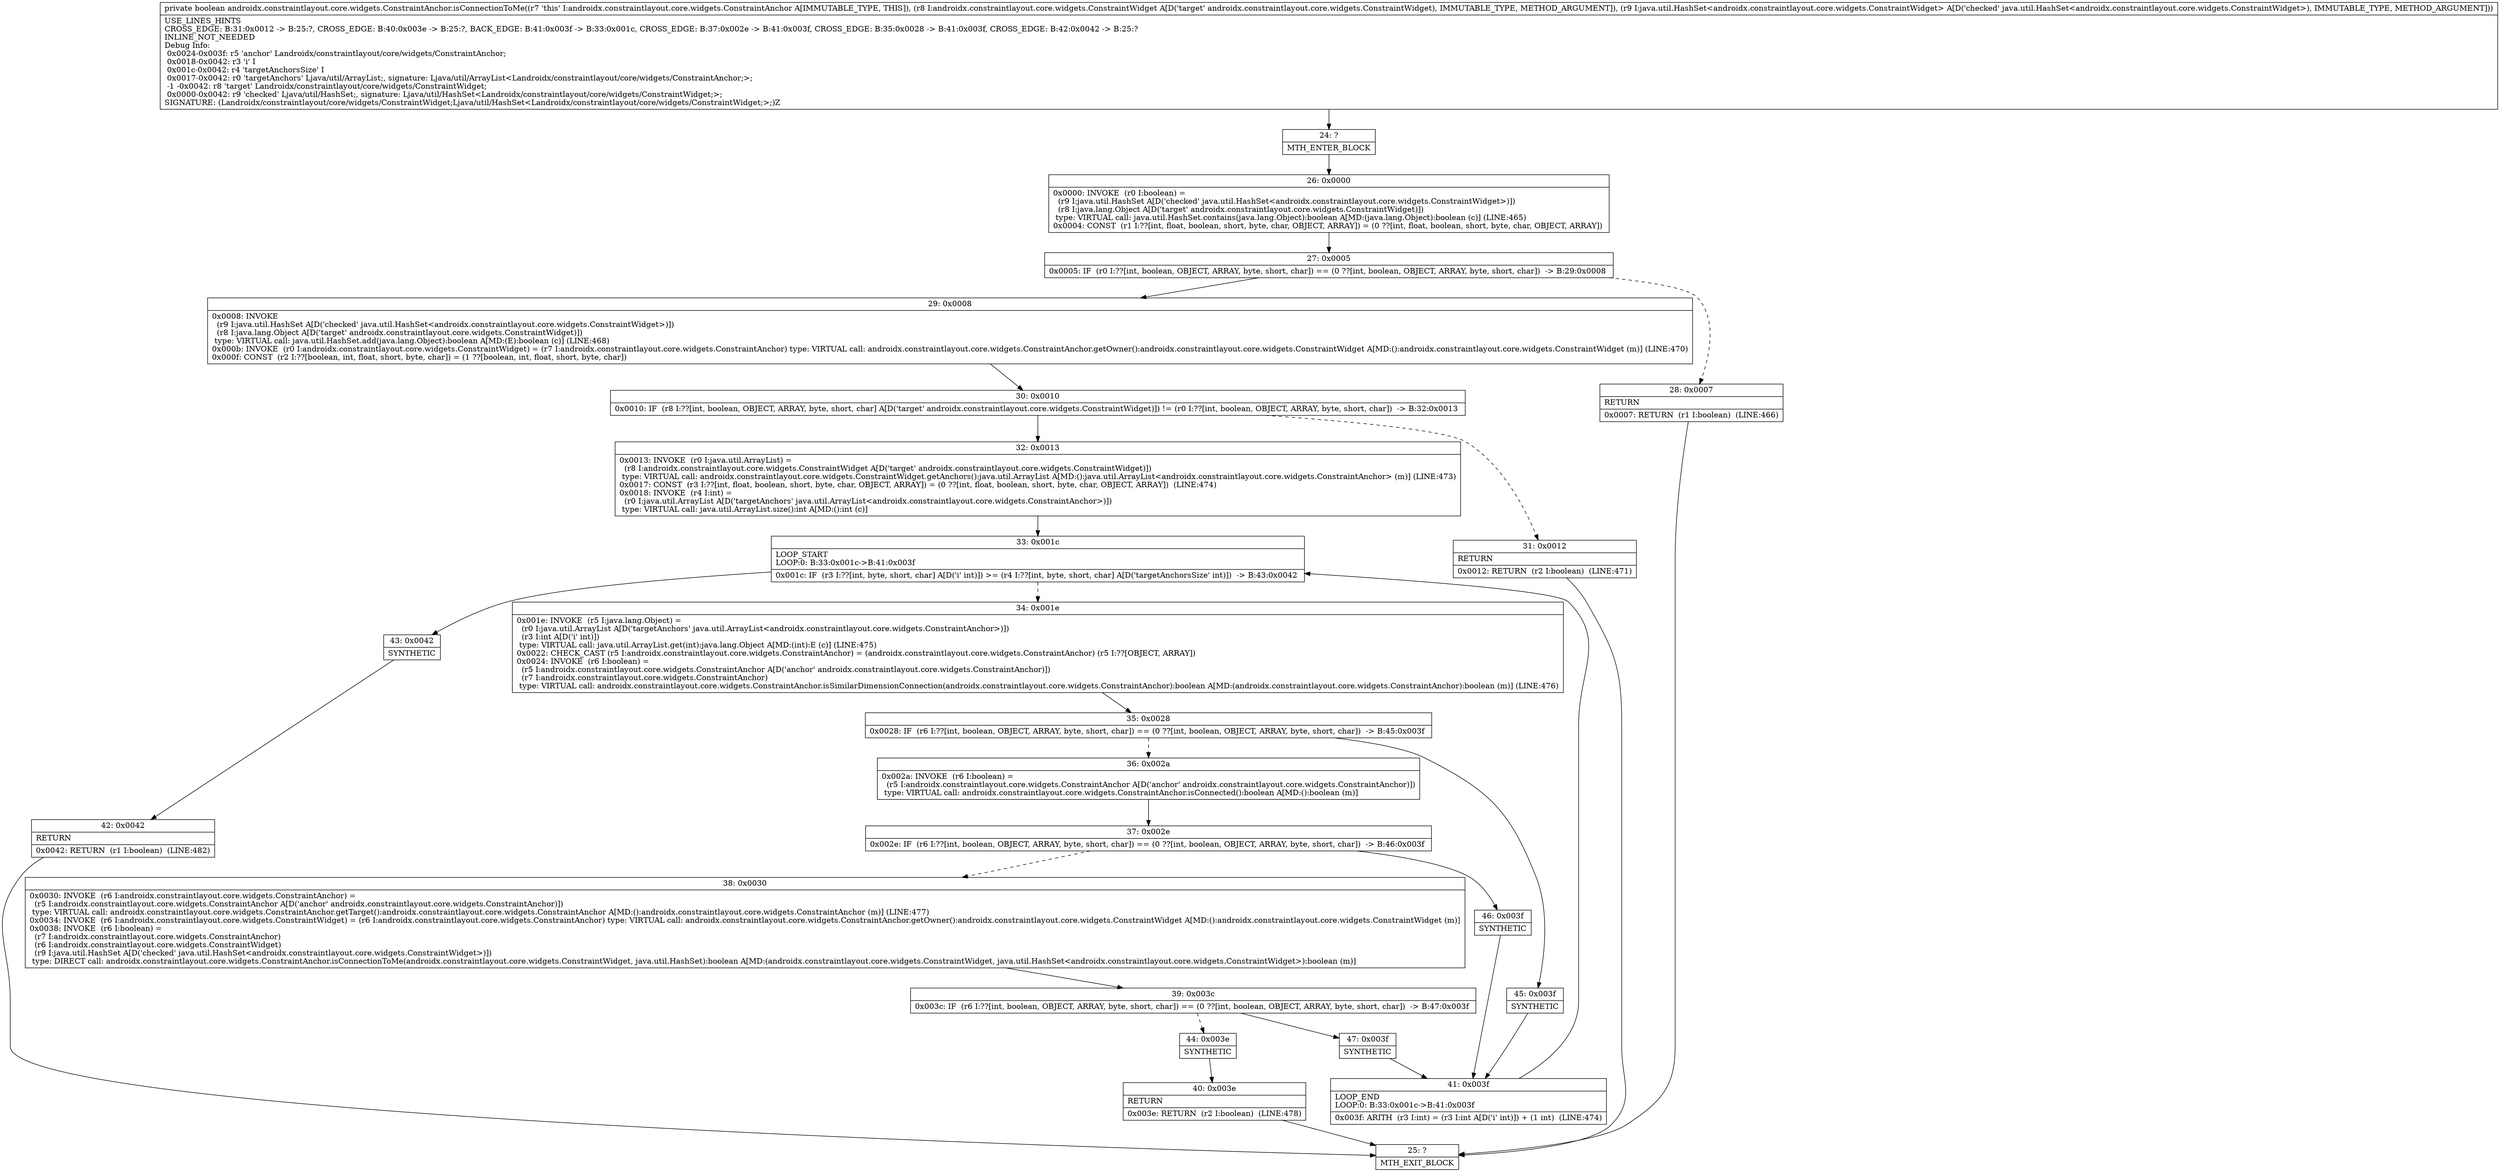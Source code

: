 digraph "CFG forandroidx.constraintlayout.core.widgets.ConstraintAnchor.isConnectionToMe(Landroidx\/constraintlayout\/core\/widgets\/ConstraintWidget;Ljava\/util\/HashSet;)Z" {
Node_24 [shape=record,label="{24\:\ ?|MTH_ENTER_BLOCK\l}"];
Node_26 [shape=record,label="{26\:\ 0x0000|0x0000: INVOKE  (r0 I:boolean) = \l  (r9 I:java.util.HashSet A[D('checked' java.util.HashSet\<androidx.constraintlayout.core.widgets.ConstraintWidget\>)])\l  (r8 I:java.lang.Object A[D('target' androidx.constraintlayout.core.widgets.ConstraintWidget)])\l type: VIRTUAL call: java.util.HashSet.contains(java.lang.Object):boolean A[MD:(java.lang.Object):boolean (c)] (LINE:465)\l0x0004: CONST  (r1 I:??[int, float, boolean, short, byte, char, OBJECT, ARRAY]) = (0 ??[int, float, boolean, short, byte, char, OBJECT, ARRAY]) \l}"];
Node_27 [shape=record,label="{27\:\ 0x0005|0x0005: IF  (r0 I:??[int, boolean, OBJECT, ARRAY, byte, short, char]) == (0 ??[int, boolean, OBJECT, ARRAY, byte, short, char])  \-\> B:29:0x0008 \l}"];
Node_28 [shape=record,label="{28\:\ 0x0007|RETURN\l|0x0007: RETURN  (r1 I:boolean)  (LINE:466)\l}"];
Node_25 [shape=record,label="{25\:\ ?|MTH_EXIT_BLOCK\l}"];
Node_29 [shape=record,label="{29\:\ 0x0008|0x0008: INVOKE  \l  (r9 I:java.util.HashSet A[D('checked' java.util.HashSet\<androidx.constraintlayout.core.widgets.ConstraintWidget\>)])\l  (r8 I:java.lang.Object A[D('target' androidx.constraintlayout.core.widgets.ConstraintWidget)])\l type: VIRTUAL call: java.util.HashSet.add(java.lang.Object):boolean A[MD:(E):boolean (c)] (LINE:468)\l0x000b: INVOKE  (r0 I:androidx.constraintlayout.core.widgets.ConstraintWidget) = (r7 I:androidx.constraintlayout.core.widgets.ConstraintAnchor) type: VIRTUAL call: androidx.constraintlayout.core.widgets.ConstraintAnchor.getOwner():androidx.constraintlayout.core.widgets.ConstraintWidget A[MD:():androidx.constraintlayout.core.widgets.ConstraintWidget (m)] (LINE:470)\l0x000f: CONST  (r2 I:??[boolean, int, float, short, byte, char]) = (1 ??[boolean, int, float, short, byte, char]) \l}"];
Node_30 [shape=record,label="{30\:\ 0x0010|0x0010: IF  (r8 I:??[int, boolean, OBJECT, ARRAY, byte, short, char] A[D('target' androidx.constraintlayout.core.widgets.ConstraintWidget)]) != (r0 I:??[int, boolean, OBJECT, ARRAY, byte, short, char])  \-\> B:32:0x0013 \l}"];
Node_31 [shape=record,label="{31\:\ 0x0012|RETURN\l|0x0012: RETURN  (r2 I:boolean)  (LINE:471)\l}"];
Node_32 [shape=record,label="{32\:\ 0x0013|0x0013: INVOKE  (r0 I:java.util.ArrayList) = \l  (r8 I:androidx.constraintlayout.core.widgets.ConstraintWidget A[D('target' androidx.constraintlayout.core.widgets.ConstraintWidget)])\l type: VIRTUAL call: androidx.constraintlayout.core.widgets.ConstraintWidget.getAnchors():java.util.ArrayList A[MD:():java.util.ArrayList\<androidx.constraintlayout.core.widgets.ConstraintAnchor\> (m)] (LINE:473)\l0x0017: CONST  (r3 I:??[int, float, boolean, short, byte, char, OBJECT, ARRAY]) = (0 ??[int, float, boolean, short, byte, char, OBJECT, ARRAY])  (LINE:474)\l0x0018: INVOKE  (r4 I:int) = \l  (r0 I:java.util.ArrayList A[D('targetAnchors' java.util.ArrayList\<androidx.constraintlayout.core.widgets.ConstraintAnchor\>)])\l type: VIRTUAL call: java.util.ArrayList.size():int A[MD:():int (c)]\l}"];
Node_33 [shape=record,label="{33\:\ 0x001c|LOOP_START\lLOOP:0: B:33:0x001c\-\>B:41:0x003f\l|0x001c: IF  (r3 I:??[int, byte, short, char] A[D('i' int)]) \>= (r4 I:??[int, byte, short, char] A[D('targetAnchorsSize' int)])  \-\> B:43:0x0042 \l}"];
Node_34 [shape=record,label="{34\:\ 0x001e|0x001e: INVOKE  (r5 I:java.lang.Object) = \l  (r0 I:java.util.ArrayList A[D('targetAnchors' java.util.ArrayList\<androidx.constraintlayout.core.widgets.ConstraintAnchor\>)])\l  (r3 I:int A[D('i' int)])\l type: VIRTUAL call: java.util.ArrayList.get(int):java.lang.Object A[MD:(int):E (c)] (LINE:475)\l0x0022: CHECK_CAST (r5 I:androidx.constraintlayout.core.widgets.ConstraintAnchor) = (androidx.constraintlayout.core.widgets.ConstraintAnchor) (r5 I:??[OBJECT, ARRAY]) \l0x0024: INVOKE  (r6 I:boolean) = \l  (r5 I:androidx.constraintlayout.core.widgets.ConstraintAnchor A[D('anchor' androidx.constraintlayout.core.widgets.ConstraintAnchor)])\l  (r7 I:androidx.constraintlayout.core.widgets.ConstraintAnchor)\l type: VIRTUAL call: androidx.constraintlayout.core.widgets.ConstraintAnchor.isSimilarDimensionConnection(androidx.constraintlayout.core.widgets.ConstraintAnchor):boolean A[MD:(androidx.constraintlayout.core.widgets.ConstraintAnchor):boolean (m)] (LINE:476)\l}"];
Node_35 [shape=record,label="{35\:\ 0x0028|0x0028: IF  (r6 I:??[int, boolean, OBJECT, ARRAY, byte, short, char]) == (0 ??[int, boolean, OBJECT, ARRAY, byte, short, char])  \-\> B:45:0x003f \l}"];
Node_36 [shape=record,label="{36\:\ 0x002a|0x002a: INVOKE  (r6 I:boolean) = \l  (r5 I:androidx.constraintlayout.core.widgets.ConstraintAnchor A[D('anchor' androidx.constraintlayout.core.widgets.ConstraintAnchor)])\l type: VIRTUAL call: androidx.constraintlayout.core.widgets.ConstraintAnchor.isConnected():boolean A[MD:():boolean (m)]\l}"];
Node_37 [shape=record,label="{37\:\ 0x002e|0x002e: IF  (r6 I:??[int, boolean, OBJECT, ARRAY, byte, short, char]) == (0 ??[int, boolean, OBJECT, ARRAY, byte, short, char])  \-\> B:46:0x003f \l}"];
Node_38 [shape=record,label="{38\:\ 0x0030|0x0030: INVOKE  (r6 I:androidx.constraintlayout.core.widgets.ConstraintAnchor) = \l  (r5 I:androidx.constraintlayout.core.widgets.ConstraintAnchor A[D('anchor' androidx.constraintlayout.core.widgets.ConstraintAnchor)])\l type: VIRTUAL call: androidx.constraintlayout.core.widgets.ConstraintAnchor.getTarget():androidx.constraintlayout.core.widgets.ConstraintAnchor A[MD:():androidx.constraintlayout.core.widgets.ConstraintAnchor (m)] (LINE:477)\l0x0034: INVOKE  (r6 I:androidx.constraintlayout.core.widgets.ConstraintWidget) = (r6 I:androidx.constraintlayout.core.widgets.ConstraintAnchor) type: VIRTUAL call: androidx.constraintlayout.core.widgets.ConstraintAnchor.getOwner():androidx.constraintlayout.core.widgets.ConstraintWidget A[MD:():androidx.constraintlayout.core.widgets.ConstraintWidget (m)]\l0x0038: INVOKE  (r6 I:boolean) = \l  (r7 I:androidx.constraintlayout.core.widgets.ConstraintAnchor)\l  (r6 I:androidx.constraintlayout.core.widgets.ConstraintWidget)\l  (r9 I:java.util.HashSet A[D('checked' java.util.HashSet\<androidx.constraintlayout.core.widgets.ConstraintWidget\>)])\l type: DIRECT call: androidx.constraintlayout.core.widgets.ConstraintAnchor.isConnectionToMe(androidx.constraintlayout.core.widgets.ConstraintWidget, java.util.HashSet):boolean A[MD:(androidx.constraintlayout.core.widgets.ConstraintWidget, java.util.HashSet\<androidx.constraintlayout.core.widgets.ConstraintWidget\>):boolean (m)]\l}"];
Node_39 [shape=record,label="{39\:\ 0x003c|0x003c: IF  (r6 I:??[int, boolean, OBJECT, ARRAY, byte, short, char]) == (0 ??[int, boolean, OBJECT, ARRAY, byte, short, char])  \-\> B:47:0x003f \l}"];
Node_44 [shape=record,label="{44\:\ 0x003e|SYNTHETIC\l}"];
Node_40 [shape=record,label="{40\:\ 0x003e|RETURN\l|0x003e: RETURN  (r2 I:boolean)  (LINE:478)\l}"];
Node_47 [shape=record,label="{47\:\ 0x003f|SYNTHETIC\l}"];
Node_41 [shape=record,label="{41\:\ 0x003f|LOOP_END\lLOOP:0: B:33:0x001c\-\>B:41:0x003f\l|0x003f: ARITH  (r3 I:int) = (r3 I:int A[D('i' int)]) + (1 int)  (LINE:474)\l}"];
Node_46 [shape=record,label="{46\:\ 0x003f|SYNTHETIC\l}"];
Node_45 [shape=record,label="{45\:\ 0x003f|SYNTHETIC\l}"];
Node_43 [shape=record,label="{43\:\ 0x0042|SYNTHETIC\l}"];
Node_42 [shape=record,label="{42\:\ 0x0042|RETURN\l|0x0042: RETURN  (r1 I:boolean)  (LINE:482)\l}"];
MethodNode[shape=record,label="{private boolean androidx.constraintlayout.core.widgets.ConstraintAnchor.isConnectionToMe((r7 'this' I:androidx.constraintlayout.core.widgets.ConstraintAnchor A[IMMUTABLE_TYPE, THIS]), (r8 I:androidx.constraintlayout.core.widgets.ConstraintWidget A[D('target' androidx.constraintlayout.core.widgets.ConstraintWidget), IMMUTABLE_TYPE, METHOD_ARGUMENT]), (r9 I:java.util.HashSet\<androidx.constraintlayout.core.widgets.ConstraintWidget\> A[D('checked' java.util.HashSet\<androidx.constraintlayout.core.widgets.ConstraintWidget\>), IMMUTABLE_TYPE, METHOD_ARGUMENT]))  | USE_LINES_HINTS\lCROSS_EDGE: B:31:0x0012 \-\> B:25:?, CROSS_EDGE: B:40:0x003e \-\> B:25:?, BACK_EDGE: B:41:0x003f \-\> B:33:0x001c, CROSS_EDGE: B:37:0x002e \-\> B:41:0x003f, CROSS_EDGE: B:35:0x0028 \-\> B:41:0x003f, CROSS_EDGE: B:42:0x0042 \-\> B:25:?\lINLINE_NOT_NEEDED\lDebug Info:\l  0x0024\-0x003f: r5 'anchor' Landroidx\/constraintlayout\/core\/widgets\/ConstraintAnchor;\l  0x0018\-0x0042: r3 'i' I\l  0x001c\-0x0042: r4 'targetAnchorsSize' I\l  0x0017\-0x0042: r0 'targetAnchors' Ljava\/util\/ArrayList;, signature: Ljava\/util\/ArrayList\<Landroidx\/constraintlayout\/core\/widgets\/ConstraintAnchor;\>;\l  \-1 \-0x0042: r8 'target' Landroidx\/constraintlayout\/core\/widgets\/ConstraintWidget;\l  0x0000\-0x0042: r9 'checked' Ljava\/util\/HashSet;, signature: Ljava\/util\/HashSet\<Landroidx\/constraintlayout\/core\/widgets\/ConstraintWidget;\>;\lSIGNATURE: (Landroidx\/constraintlayout\/core\/widgets\/ConstraintWidget;Ljava\/util\/HashSet\<Landroidx\/constraintlayout\/core\/widgets\/ConstraintWidget;\>;)Z\l}"];
MethodNode -> Node_24;Node_24 -> Node_26;
Node_26 -> Node_27;
Node_27 -> Node_28[style=dashed];
Node_27 -> Node_29;
Node_28 -> Node_25;
Node_29 -> Node_30;
Node_30 -> Node_31[style=dashed];
Node_30 -> Node_32;
Node_31 -> Node_25;
Node_32 -> Node_33;
Node_33 -> Node_34[style=dashed];
Node_33 -> Node_43;
Node_34 -> Node_35;
Node_35 -> Node_36[style=dashed];
Node_35 -> Node_45;
Node_36 -> Node_37;
Node_37 -> Node_38[style=dashed];
Node_37 -> Node_46;
Node_38 -> Node_39;
Node_39 -> Node_44[style=dashed];
Node_39 -> Node_47;
Node_44 -> Node_40;
Node_40 -> Node_25;
Node_47 -> Node_41;
Node_41 -> Node_33;
Node_46 -> Node_41;
Node_45 -> Node_41;
Node_43 -> Node_42;
Node_42 -> Node_25;
}

